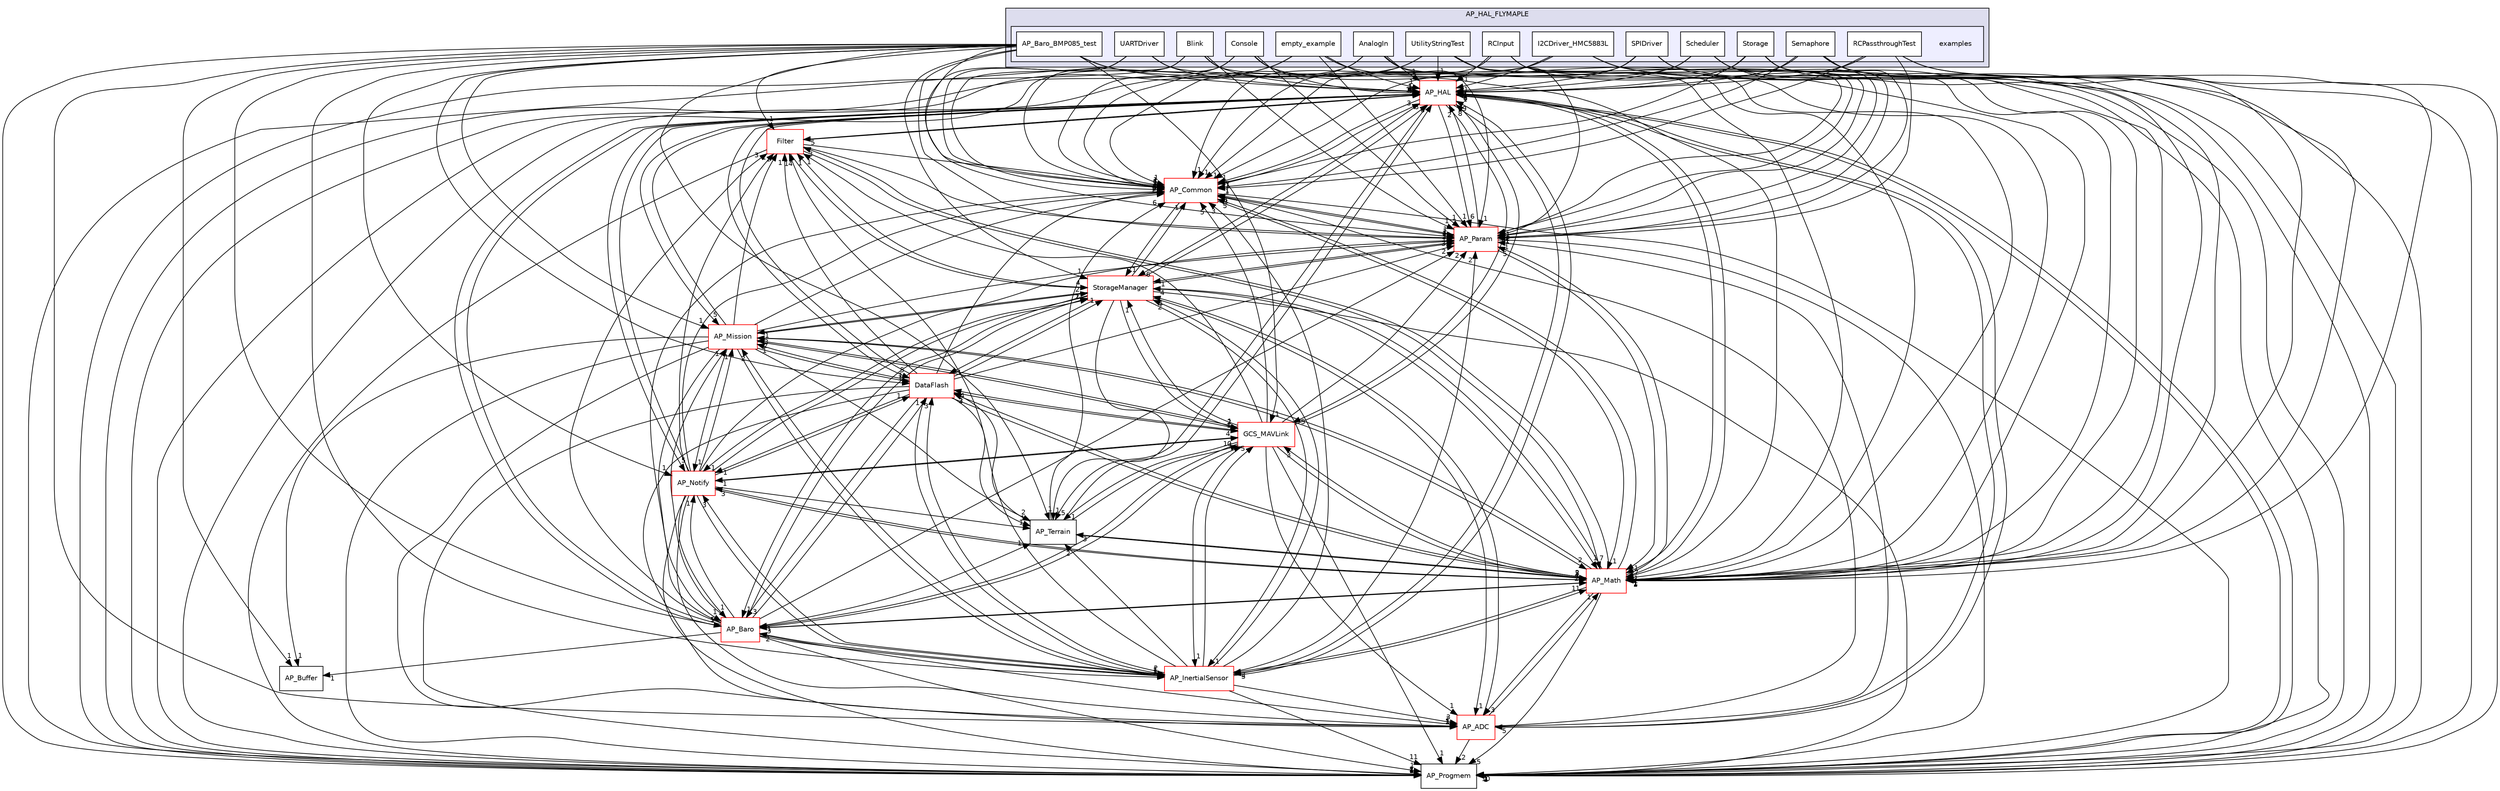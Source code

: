digraph "libraries/AP_HAL_FLYMAPLE/examples" {
  compound=true
  node [ fontsize="10", fontname="Helvetica"];
  edge [ labelfontsize="10", labelfontname="Helvetica"];
  subgraph clusterdir_27aac1b292e2310d4a0e80f286dc9b56 {
    graph [ bgcolor="#ddddee", pencolor="black", label="AP_HAL_FLYMAPLE" fontname="Helvetica", fontsize="10", URL="dir_27aac1b292e2310d4a0e80f286dc9b56.html"]
  subgraph clusterdir_ed18f976cdba62e746de2cba1db3dcdb {
    graph [ bgcolor="#eeeeff", pencolor="black", label="" URL="dir_ed18f976cdba62e746de2cba1db3dcdb.html"];
    dir_ed18f976cdba62e746de2cba1db3dcdb [shape=plaintext label="examples"];
    dir_94212ca9f44b5ce065cd1c1413e1a442 [shape=box label="AnalogIn" color="black" fillcolor="white" style="filled" URL="dir_94212ca9f44b5ce065cd1c1413e1a442.html"];
    dir_03b0309e7c627ea22fa1131702c9cb81 [shape=box label="AP_Baro_BMP085_test" color="black" fillcolor="white" style="filled" URL="dir_03b0309e7c627ea22fa1131702c9cb81.html"];
    dir_1c68620c5082d1acf0d91aa1b590aa98 [shape=box label="Blink" color="black" fillcolor="white" style="filled" URL="dir_1c68620c5082d1acf0d91aa1b590aa98.html"];
    dir_e666265c1d565e24ff939d4e6cbce16f [shape=box label="Console" color="black" fillcolor="white" style="filled" URL="dir_e666265c1d565e24ff939d4e6cbce16f.html"];
    dir_abb561dfb106153c045790fe74bfc5fa [shape=box label="empty_example" color="black" fillcolor="white" style="filled" URL="dir_abb561dfb106153c045790fe74bfc5fa.html"];
    dir_21e5e4f60c32fc9d6b6fefa25c89d307 [shape=box label="I2CDriver_HMC5883L" color="black" fillcolor="white" style="filled" URL="dir_21e5e4f60c32fc9d6b6fefa25c89d307.html"];
    dir_950fc0c07aef2fb87ba546377efe68bc [shape=box label="RCInput" color="black" fillcolor="white" style="filled" URL="dir_950fc0c07aef2fb87ba546377efe68bc.html"];
    dir_e5df0596d78b369d30545d745a87bd59 [shape=box label="RCPassthroughTest" color="black" fillcolor="white" style="filled" URL="dir_e5df0596d78b369d30545d745a87bd59.html"];
    dir_95632a049bad5a19673857c628422611 [shape=box label="Scheduler" color="black" fillcolor="white" style="filled" URL="dir_95632a049bad5a19673857c628422611.html"];
    dir_1b3b689f2d2bda92db9328d1ea372bb3 [shape=box label="Semaphore" color="black" fillcolor="white" style="filled" URL="dir_1b3b689f2d2bda92db9328d1ea372bb3.html"];
    dir_be9c994d8df927d5a9fd4d30a8ed01d2 [shape=box label="SPIDriver" color="black" fillcolor="white" style="filled" URL="dir_be9c994d8df927d5a9fd4d30a8ed01d2.html"];
    dir_7cdb5ffd8b50977ef954c3153c1c1a1d [shape=box label="Storage" color="black" fillcolor="white" style="filled" URL="dir_7cdb5ffd8b50977ef954c3153c1c1a1d.html"];
    dir_e9b54a923b3628dbd3625419a8946562 [shape=box label="UARTDriver" color="black" fillcolor="white" style="filled" URL="dir_e9b54a923b3628dbd3625419a8946562.html"];
    dir_df503e9e5407565bf24b206570e8bcc9 [shape=box label="UtilityStringTest" color="black" fillcolor="white" style="filled" URL="dir_df503e9e5407565bf24b206570e8bcc9.html"];
  }
  }
  dir_a7fc19be35497a7ff9f517e98edaea32 [shape=box label="Filter" fillcolor="white" style="filled" color="red" URL="dir_a7fc19be35497a7ff9f517e98edaea32.html"];
  dir_be870cb78c6e1bc08f9e4388e1828b4d [shape=box label="GCS_MAVLink" fillcolor="white" style="filled" color="red" URL="dir_be870cb78c6e1bc08f9e4388e1828b4d.html"];
  dir_e79ddc13cd2b4faf04987f849586d280 [shape=box label="AP_Notify" fillcolor="white" style="filled" color="red" URL="dir_e79ddc13cd2b4faf04987f849586d280.html"];
  dir_1cbc10423b2512b31103883361e0123b [shape=box label="AP_HAL" fillcolor="white" style="filled" color="red" URL="dir_1cbc10423b2512b31103883361e0123b.html"];
  dir_200d929b8d5577e7f19dc05ce443c612 [shape=box label="AP_Param" fillcolor="white" style="filled" color="red" URL="dir_200d929b8d5577e7f19dc05ce443c612.html"];
  dir_f8d151dc119ef4d37afa003c944b490a [shape=box label="AP_InertialSensor" fillcolor="white" style="filled" color="red" URL="dir_f8d151dc119ef4d37afa003c944b490a.html"];
  dir_881c5116171f3dbd959b4d99310ce5b6 [shape=box label="AP_Buffer" URL="dir_881c5116171f3dbd959b4d99310ce5b6.html"];
  dir_943e52f8581fabc839a1d5cc5644b223 [shape=box label="StorageManager" fillcolor="white" style="filled" color="red" URL="dir_943e52f8581fabc839a1d5cc5644b223.html"];
  dir_996e8670f125f81a54035ee10c7e09eb [shape=box label="AP_ADC" fillcolor="white" style="filled" color="red" URL="dir_996e8670f125f81a54035ee10c7e09eb.html"];
  dir_93fb9127672489656ce87df72f6e986d [shape=box label="AP_Math" fillcolor="white" style="filled" color="red" URL="dir_93fb9127672489656ce87df72f6e986d.html"];
  dir_7db4a971a8c593e04169c3b474b45b25 [shape=box label="AP_Baro" fillcolor="white" style="filled" color="red" URL="dir_7db4a971a8c593e04169c3b474b45b25.html"];
  dir_f928a1ceb1b35bc625539098c2ce4b5a [shape=box label="AP_Terrain" URL="dir_f928a1ceb1b35bc625539098c2ce4b5a.html"];
  dir_76c3a7c075633ea7df6dd8cefcefbb8f [shape=box label="AP_Progmem" URL="dir_76c3a7c075633ea7df6dd8cefcefbb8f.html"];
  dir_df3f4256615fd4197927a84a019a8bd8 [shape=box label="AP_Common" fillcolor="white" style="filled" color="red" URL="dir_df3f4256615fd4197927a84a019a8bd8.html"];
  dir_8d948ab9565677f64d3685937d41488b [shape=box label="DataFlash" fillcolor="white" style="filled" color="red" URL="dir_8d948ab9565677f64d3685937d41488b.html"];
  dir_ba666ef17abd61415700e81def64829e [shape=box label="AP_Mission" fillcolor="white" style="filled" color="red" URL="dir_ba666ef17abd61415700e81def64829e.html"];
  dir_e666265c1d565e24ff939d4e6cbce16f->dir_1cbc10423b2512b31103883361e0123b [headlabel="1", labeldistance=1.5 headhref="dir_000069_000044.html"];
  dir_e666265c1d565e24ff939d4e6cbce16f->dir_200d929b8d5577e7f19dc05ce443c612 [headlabel="1", labeldistance=1.5 headhref="dir_000069_000144.html"];
  dir_e666265c1d565e24ff939d4e6cbce16f->dir_93fb9127672489656ce87df72f6e986d [headlabel="1", labeldistance=1.5 headhref="dir_000069_000111.html"];
  dir_e666265c1d565e24ff939d4e6cbce16f->dir_76c3a7c075633ea7df6dd8cefcefbb8f [headlabel="1", labeldistance=1.5 headhref="dir_000069_000148.html"];
  dir_e666265c1d565e24ff939d4e6cbce16f->dir_df3f4256615fd4197927a84a019a8bd8 [headlabel="1", labeldistance=1.5 headhref="dir_000069_000028.html"];
  dir_03b0309e7c627ea22fa1131702c9cb81->dir_a7fc19be35497a7ff9f517e98edaea32 [headlabel="1", labeldistance=1.5 headhref="dir_000095_000171.html"];
  dir_03b0309e7c627ea22fa1131702c9cb81->dir_be870cb78c6e1bc08f9e4388e1828b4d [headlabel="1", labeldistance=1.5 headhref="dir_000095_000177.html"];
  dir_03b0309e7c627ea22fa1131702c9cb81->dir_e79ddc13cd2b4faf04987f849586d280 [headlabel="1", labeldistance=1.5 headhref="dir_000095_000134.html"];
  dir_03b0309e7c627ea22fa1131702c9cb81->dir_1cbc10423b2512b31103883361e0123b [headlabel="1", labeldistance=1.5 headhref="dir_000095_000044.html"];
  dir_03b0309e7c627ea22fa1131702c9cb81->dir_200d929b8d5577e7f19dc05ce443c612 [headlabel="1", labeldistance=1.5 headhref="dir_000095_000144.html"];
  dir_03b0309e7c627ea22fa1131702c9cb81->dir_f8d151dc119ef4d37afa003c944b490a [headlabel="1", labeldistance=1.5 headhref="dir_000095_000103.html"];
  dir_03b0309e7c627ea22fa1131702c9cb81->dir_881c5116171f3dbd959b4d99310ce5b6 [headlabel="1", labeldistance=1.5 headhref="dir_000095_000026.html"];
  dir_03b0309e7c627ea22fa1131702c9cb81->dir_943e52f8581fabc839a1d5cc5644b223 [headlabel="1", labeldistance=1.5 headhref="dir_000095_000195.html"];
  dir_03b0309e7c627ea22fa1131702c9cb81->dir_996e8670f125f81a54035ee10c7e09eb [headlabel="1", labeldistance=1.5 headhref="dir_000095_000008.html"];
  dir_03b0309e7c627ea22fa1131702c9cb81->dir_93fb9127672489656ce87df72f6e986d [headlabel="1", labeldistance=1.5 headhref="dir_000095_000111.html"];
  dir_03b0309e7c627ea22fa1131702c9cb81->dir_7db4a971a8c593e04169c3b474b45b25 [headlabel="1", labeldistance=1.5 headhref="dir_000095_000019.html"];
  dir_03b0309e7c627ea22fa1131702c9cb81->dir_f928a1ceb1b35bc625539098c2ce4b5a [headlabel="1", labeldistance=1.5 headhref="dir_000095_000162.html"];
  dir_03b0309e7c627ea22fa1131702c9cb81->dir_76c3a7c075633ea7df6dd8cefcefbb8f [headlabel="1", labeldistance=1.5 headhref="dir_000095_000148.html"];
  dir_03b0309e7c627ea22fa1131702c9cb81->dir_df3f4256615fd4197927a84a019a8bd8 [headlabel="1", labeldistance=1.5 headhref="dir_000095_000028.html"];
  dir_03b0309e7c627ea22fa1131702c9cb81->dir_8d948ab9565677f64d3685937d41488b [headlabel="1", labeldistance=1.5 headhref="dir_000095_000168.html"];
  dir_03b0309e7c627ea22fa1131702c9cb81->dir_ba666ef17abd61415700e81def64829e [headlabel="1", labeldistance=1.5 headhref="dir_000095_000120.html"];
  dir_abb561dfb106153c045790fe74bfc5fa->dir_1cbc10423b2512b31103883361e0123b [headlabel="1", labeldistance=1.5 headhref="dir_000094_000044.html"];
  dir_abb561dfb106153c045790fe74bfc5fa->dir_200d929b8d5577e7f19dc05ce443c612 [headlabel="1", labeldistance=1.5 headhref="dir_000094_000144.html"];
  dir_abb561dfb106153c045790fe74bfc5fa->dir_93fb9127672489656ce87df72f6e986d [headlabel="1", labeldistance=1.5 headhref="dir_000094_000111.html"];
  dir_abb561dfb106153c045790fe74bfc5fa->dir_76c3a7c075633ea7df6dd8cefcefbb8f [headlabel="1", labeldistance=1.5 headhref="dir_000094_000148.html"];
  dir_abb561dfb106153c045790fe74bfc5fa->dir_df3f4256615fd4197927a84a019a8bd8 [headlabel="1", labeldistance=1.5 headhref="dir_000094_000028.html"];
  dir_e5df0596d78b369d30545d745a87bd59->dir_1cbc10423b2512b31103883361e0123b [headlabel="1", labeldistance=1.5 headhref="dir_000079_000044.html"];
  dir_e5df0596d78b369d30545d745a87bd59->dir_200d929b8d5577e7f19dc05ce443c612 [headlabel="1", labeldistance=1.5 headhref="dir_000079_000144.html"];
  dir_e5df0596d78b369d30545d745a87bd59->dir_93fb9127672489656ce87df72f6e986d [headlabel="1", labeldistance=1.5 headhref="dir_000079_000111.html"];
  dir_e5df0596d78b369d30545d745a87bd59->dir_76c3a7c075633ea7df6dd8cefcefbb8f [headlabel="1", labeldistance=1.5 headhref="dir_000079_000148.html"];
  dir_e5df0596d78b369d30545d745a87bd59->dir_df3f4256615fd4197927a84a019a8bd8 [headlabel="1", labeldistance=1.5 headhref="dir_000079_000028.html"];
  dir_a7fc19be35497a7ff9f517e98edaea32->dir_1cbc10423b2512b31103883361e0123b [headlabel="5", labeldistance=1.5 headhref="dir_000171_000044.html"];
  dir_a7fc19be35497a7ff9f517e98edaea32->dir_200d929b8d5577e7f19dc05ce443c612 [headlabel="4", labeldistance=1.5 headhref="dir_000171_000144.html"];
  dir_a7fc19be35497a7ff9f517e98edaea32->dir_943e52f8581fabc839a1d5cc5644b223 [headlabel="4", labeldistance=1.5 headhref="dir_000171_000195.html"];
  dir_a7fc19be35497a7ff9f517e98edaea32->dir_93fb9127672489656ce87df72f6e986d [headlabel="7", labeldistance=1.5 headhref="dir_000171_000111.html"];
  dir_a7fc19be35497a7ff9f517e98edaea32->dir_76c3a7c075633ea7df6dd8cefcefbb8f [headlabel="4", labeldistance=1.5 headhref="dir_000171_000148.html"];
  dir_a7fc19be35497a7ff9f517e98edaea32->dir_df3f4256615fd4197927a84a019a8bd8 [headlabel="4", labeldistance=1.5 headhref="dir_000171_000028.html"];
  dir_be870cb78c6e1bc08f9e4388e1828b4d->dir_a7fc19be35497a7ff9f517e98edaea32 [headlabel="1", labeldistance=1.5 headhref="dir_000177_000171.html"];
  dir_be870cb78c6e1bc08f9e4388e1828b4d->dir_e79ddc13cd2b4faf04987f849586d280 [headlabel="1", labeldistance=1.5 headhref="dir_000177_000134.html"];
  dir_be870cb78c6e1bc08f9e4388e1828b4d->dir_1cbc10423b2512b31103883361e0123b [headlabel="8", labeldistance=1.5 headhref="dir_000177_000044.html"];
  dir_be870cb78c6e1bc08f9e4388e1828b4d->dir_200d929b8d5577e7f19dc05ce443c612 [headlabel="2", labeldistance=1.5 headhref="dir_000177_000144.html"];
  dir_be870cb78c6e1bc08f9e4388e1828b4d->dir_f8d151dc119ef4d37afa003c944b490a [headlabel="1", labeldistance=1.5 headhref="dir_000177_000103.html"];
  dir_be870cb78c6e1bc08f9e4388e1828b4d->dir_943e52f8581fabc839a1d5cc5644b223 [headlabel="1", labeldistance=1.5 headhref="dir_000177_000195.html"];
  dir_be870cb78c6e1bc08f9e4388e1828b4d->dir_996e8670f125f81a54035ee10c7e09eb [headlabel="1", labeldistance=1.5 headhref="dir_000177_000008.html"];
  dir_be870cb78c6e1bc08f9e4388e1828b4d->dir_93fb9127672489656ce87df72f6e986d [headlabel="2", labeldistance=1.5 headhref="dir_000177_000111.html"];
  dir_be870cb78c6e1bc08f9e4388e1828b4d->dir_7db4a971a8c593e04169c3b474b45b25 [headlabel="1", labeldistance=1.5 headhref="dir_000177_000019.html"];
  dir_be870cb78c6e1bc08f9e4388e1828b4d->dir_f928a1ceb1b35bc625539098c2ce4b5a [headlabel="1", labeldistance=1.5 headhref="dir_000177_000162.html"];
  dir_be870cb78c6e1bc08f9e4388e1828b4d->dir_76c3a7c075633ea7df6dd8cefcefbb8f [headlabel="1", labeldistance=1.5 headhref="dir_000177_000148.html"];
  dir_be870cb78c6e1bc08f9e4388e1828b4d->dir_df3f4256615fd4197927a84a019a8bd8 [headlabel="5", labeldistance=1.5 headhref="dir_000177_000028.html"];
  dir_be870cb78c6e1bc08f9e4388e1828b4d->dir_8d948ab9565677f64d3685937d41488b [headlabel="4", labeldistance=1.5 headhref="dir_000177_000168.html"];
  dir_be870cb78c6e1bc08f9e4388e1828b4d->dir_ba666ef17abd61415700e81def64829e [headlabel="2", labeldistance=1.5 headhref="dir_000177_000120.html"];
  dir_e79ddc13cd2b4faf04987f849586d280->dir_a7fc19be35497a7ff9f517e98edaea32 [headlabel="1", labeldistance=1.5 headhref="dir_000134_000171.html"];
  dir_e79ddc13cd2b4faf04987f849586d280->dir_be870cb78c6e1bc08f9e4388e1828b4d [headlabel="4", labeldistance=1.5 headhref="dir_000134_000177.html"];
  dir_e79ddc13cd2b4faf04987f849586d280->dir_1cbc10423b2512b31103883361e0123b [headlabel="16", labeldistance=1.5 headhref="dir_000134_000044.html"];
  dir_e79ddc13cd2b4faf04987f849586d280->dir_200d929b8d5577e7f19dc05ce443c612 [headlabel="3", labeldistance=1.5 headhref="dir_000134_000144.html"];
  dir_e79ddc13cd2b4faf04987f849586d280->dir_f8d151dc119ef4d37afa003c944b490a [headlabel="1", labeldistance=1.5 headhref="dir_000134_000103.html"];
  dir_e79ddc13cd2b4faf04987f849586d280->dir_943e52f8581fabc839a1d5cc5644b223 [headlabel="2", labeldistance=1.5 headhref="dir_000134_000195.html"];
  dir_e79ddc13cd2b4faf04987f849586d280->dir_996e8670f125f81a54035ee10c7e09eb [headlabel="1", labeldistance=1.5 headhref="dir_000134_000008.html"];
  dir_e79ddc13cd2b4faf04987f849586d280->dir_93fb9127672489656ce87df72f6e986d [headlabel="4", labeldistance=1.5 headhref="dir_000134_000111.html"];
  dir_e79ddc13cd2b4faf04987f849586d280->dir_7db4a971a8c593e04169c3b474b45b25 [headlabel="1", labeldistance=1.5 headhref="dir_000134_000019.html"];
  dir_e79ddc13cd2b4faf04987f849586d280->dir_f928a1ceb1b35bc625539098c2ce4b5a [headlabel="1", labeldistance=1.5 headhref="dir_000134_000162.html"];
  dir_e79ddc13cd2b4faf04987f849586d280->dir_76c3a7c075633ea7df6dd8cefcefbb8f [headlabel="2", labeldistance=1.5 headhref="dir_000134_000148.html"];
  dir_e79ddc13cd2b4faf04987f849586d280->dir_df3f4256615fd4197927a84a019a8bd8 [headlabel="6", labeldistance=1.5 headhref="dir_000134_000028.html"];
  dir_e79ddc13cd2b4faf04987f849586d280->dir_8d948ab9565677f64d3685937d41488b [headlabel="1", labeldistance=1.5 headhref="dir_000134_000168.html"];
  dir_e79ddc13cd2b4faf04987f849586d280->dir_ba666ef17abd61415700e81def64829e [headlabel="1", labeldistance=1.5 headhref="dir_000134_000120.html"];
  dir_1cbc10423b2512b31103883361e0123b->dir_a7fc19be35497a7ff9f517e98edaea32 [headlabel="5", labeldistance=1.5 headhref="dir_000044_000171.html"];
  dir_1cbc10423b2512b31103883361e0123b->dir_be870cb78c6e1bc08f9e4388e1828b4d [headlabel="5", labeldistance=1.5 headhref="dir_000044_000177.html"];
  dir_1cbc10423b2512b31103883361e0123b->dir_e79ddc13cd2b4faf04987f849586d280 [headlabel="5", labeldistance=1.5 headhref="dir_000044_000134.html"];
  dir_1cbc10423b2512b31103883361e0123b->dir_200d929b8d5577e7f19dc05ce443c612 [headlabel="6", labeldistance=1.5 headhref="dir_000044_000144.html"];
  dir_1cbc10423b2512b31103883361e0123b->dir_f8d151dc119ef4d37afa003c944b490a [headlabel="5", labeldistance=1.5 headhref="dir_000044_000103.html"];
  dir_1cbc10423b2512b31103883361e0123b->dir_943e52f8581fabc839a1d5cc5644b223 [headlabel="6", labeldistance=1.5 headhref="dir_000044_000195.html"];
  dir_1cbc10423b2512b31103883361e0123b->dir_996e8670f125f81a54035ee10c7e09eb [headlabel="5", labeldistance=1.5 headhref="dir_000044_000008.html"];
  dir_1cbc10423b2512b31103883361e0123b->dir_93fb9127672489656ce87df72f6e986d [headlabel="7", labeldistance=1.5 headhref="dir_000044_000111.html"];
  dir_1cbc10423b2512b31103883361e0123b->dir_7db4a971a8c593e04169c3b474b45b25 [headlabel="5", labeldistance=1.5 headhref="dir_000044_000019.html"];
  dir_1cbc10423b2512b31103883361e0123b->dir_f928a1ceb1b35bc625539098c2ce4b5a [headlabel="5", labeldistance=1.5 headhref="dir_000044_000162.html"];
  dir_1cbc10423b2512b31103883361e0123b->dir_76c3a7c075633ea7df6dd8cefcefbb8f [headlabel="10", labeldistance=1.5 headhref="dir_000044_000148.html"];
  dir_1cbc10423b2512b31103883361e0123b->dir_df3f4256615fd4197927a84a019a8bd8 [headlabel="7", labeldistance=1.5 headhref="dir_000044_000028.html"];
  dir_1cbc10423b2512b31103883361e0123b->dir_8d948ab9565677f64d3685937d41488b [headlabel="5", labeldistance=1.5 headhref="dir_000044_000168.html"];
  dir_1cbc10423b2512b31103883361e0123b->dir_ba666ef17abd61415700e81def64829e [headlabel="5", labeldistance=1.5 headhref="dir_000044_000120.html"];
  dir_200d929b8d5577e7f19dc05ce443c612->dir_1cbc10423b2512b31103883361e0123b [headlabel="2", labeldistance=1.5 headhref="dir_000144_000044.html"];
  dir_200d929b8d5577e7f19dc05ce443c612->dir_943e52f8581fabc839a1d5cc5644b223 [headlabel="1", labeldistance=1.5 headhref="dir_000144_000195.html"];
  dir_200d929b8d5577e7f19dc05ce443c612->dir_93fb9127672489656ce87df72f6e986d [headlabel="1", labeldistance=1.5 headhref="dir_000144_000111.html"];
  dir_200d929b8d5577e7f19dc05ce443c612->dir_76c3a7c075633ea7df6dd8cefcefbb8f [headlabel="1", labeldistance=1.5 headhref="dir_000144_000148.html"];
  dir_200d929b8d5577e7f19dc05ce443c612->dir_df3f4256615fd4197927a84a019a8bd8 [headlabel="1", labeldistance=1.5 headhref="dir_000144_000028.html"];
  dir_94212ca9f44b5ce065cd1c1413e1a442->dir_1cbc10423b2512b31103883361e0123b [headlabel="1", labeldistance=1.5 headhref="dir_000055_000044.html"];
  dir_94212ca9f44b5ce065cd1c1413e1a442->dir_200d929b8d5577e7f19dc05ce443c612 [headlabel="1", labeldistance=1.5 headhref="dir_000055_000144.html"];
  dir_94212ca9f44b5ce065cd1c1413e1a442->dir_93fb9127672489656ce87df72f6e986d [headlabel="1", labeldistance=1.5 headhref="dir_000055_000111.html"];
  dir_94212ca9f44b5ce065cd1c1413e1a442->dir_76c3a7c075633ea7df6dd8cefcefbb8f [headlabel="1", labeldistance=1.5 headhref="dir_000055_000148.html"];
  dir_94212ca9f44b5ce065cd1c1413e1a442->dir_df3f4256615fd4197927a84a019a8bd8 [headlabel="1", labeldistance=1.5 headhref="dir_000055_000028.html"];
  dir_f8d151dc119ef4d37afa003c944b490a->dir_a7fc19be35497a7ff9f517e98edaea32 [headlabel="14", labeldistance=1.5 headhref="dir_000103_000171.html"];
  dir_f8d151dc119ef4d37afa003c944b490a->dir_be870cb78c6e1bc08f9e4388e1828b4d [headlabel="5", labeldistance=1.5 headhref="dir_000103_000177.html"];
  dir_f8d151dc119ef4d37afa003c944b490a->dir_e79ddc13cd2b4faf04987f849586d280 [headlabel="3", labeldistance=1.5 headhref="dir_000103_000134.html"];
  dir_f8d151dc119ef4d37afa003c944b490a->dir_1cbc10423b2512b31103883361e0123b [headlabel="29", labeldistance=1.5 headhref="dir_000103_000044.html"];
  dir_f8d151dc119ef4d37afa003c944b490a->dir_200d929b8d5577e7f19dc05ce443c612 [headlabel="2", labeldistance=1.5 headhref="dir_000103_000144.html"];
  dir_f8d151dc119ef4d37afa003c944b490a->dir_943e52f8581fabc839a1d5cc5644b223 [headlabel="2", labeldistance=1.5 headhref="dir_000103_000195.html"];
  dir_f8d151dc119ef4d37afa003c944b490a->dir_996e8670f125f81a54035ee10c7e09eb [headlabel="3", labeldistance=1.5 headhref="dir_000103_000008.html"];
  dir_f8d151dc119ef4d37afa003c944b490a->dir_93fb9127672489656ce87df72f6e986d [headlabel="11", labeldistance=1.5 headhref="dir_000103_000111.html"];
  dir_f8d151dc119ef4d37afa003c944b490a->dir_7db4a971a8c593e04169c3b474b45b25 [headlabel="2", labeldistance=1.5 headhref="dir_000103_000019.html"];
  dir_f8d151dc119ef4d37afa003c944b490a->dir_f928a1ceb1b35bc625539098c2ce4b5a [headlabel="2", labeldistance=1.5 headhref="dir_000103_000162.html"];
  dir_f8d151dc119ef4d37afa003c944b490a->dir_76c3a7c075633ea7df6dd8cefcefbb8f [headlabel="11", labeldistance=1.5 headhref="dir_000103_000148.html"];
  dir_f8d151dc119ef4d37afa003c944b490a->dir_df3f4256615fd4197927a84a019a8bd8 [headlabel="3", labeldistance=1.5 headhref="dir_000103_000028.html"];
  dir_f8d151dc119ef4d37afa003c944b490a->dir_8d948ab9565677f64d3685937d41488b [headlabel="3", labeldistance=1.5 headhref="dir_000103_000168.html"];
  dir_f8d151dc119ef4d37afa003c944b490a->dir_ba666ef17abd61415700e81def64829e [headlabel="2", labeldistance=1.5 headhref="dir_000103_000120.html"];
  dir_21e5e4f60c32fc9d6b6fefa25c89d307->dir_1cbc10423b2512b31103883361e0123b [headlabel="1", labeldistance=1.5 headhref="dir_000074_000044.html"];
  dir_21e5e4f60c32fc9d6b6fefa25c89d307->dir_200d929b8d5577e7f19dc05ce443c612 [headlabel="1", labeldistance=1.5 headhref="dir_000074_000144.html"];
  dir_21e5e4f60c32fc9d6b6fefa25c89d307->dir_93fb9127672489656ce87df72f6e986d [headlabel="1", labeldistance=1.5 headhref="dir_000074_000111.html"];
  dir_21e5e4f60c32fc9d6b6fefa25c89d307->dir_76c3a7c075633ea7df6dd8cefcefbb8f [headlabel="1", labeldistance=1.5 headhref="dir_000074_000148.html"];
  dir_21e5e4f60c32fc9d6b6fefa25c89d307->dir_df3f4256615fd4197927a84a019a8bd8 [headlabel="1", labeldistance=1.5 headhref="dir_000074_000028.html"];
  dir_be9c994d8df927d5a9fd4d30a8ed01d2->dir_1cbc10423b2512b31103883361e0123b [headlabel="1", labeldistance=1.5 headhref="dir_000096_000044.html"];
  dir_be9c994d8df927d5a9fd4d30a8ed01d2->dir_200d929b8d5577e7f19dc05ce443c612 [headlabel="1", labeldistance=1.5 headhref="dir_000096_000144.html"];
  dir_be9c994d8df927d5a9fd4d30a8ed01d2->dir_93fb9127672489656ce87df72f6e986d [headlabel="1", labeldistance=1.5 headhref="dir_000096_000111.html"];
  dir_be9c994d8df927d5a9fd4d30a8ed01d2->dir_76c3a7c075633ea7df6dd8cefcefbb8f [headlabel="1", labeldistance=1.5 headhref="dir_000096_000148.html"];
  dir_be9c994d8df927d5a9fd4d30a8ed01d2->dir_df3f4256615fd4197927a84a019a8bd8 [headlabel="1", labeldistance=1.5 headhref="dir_000096_000028.html"];
  dir_1b3b689f2d2bda92db9328d1ea372bb3->dir_1cbc10423b2512b31103883361e0123b [headlabel="1", labeldistance=1.5 headhref="dir_000083_000044.html"];
  dir_1b3b689f2d2bda92db9328d1ea372bb3->dir_200d929b8d5577e7f19dc05ce443c612 [headlabel="1", labeldistance=1.5 headhref="dir_000083_000144.html"];
  dir_1b3b689f2d2bda92db9328d1ea372bb3->dir_93fb9127672489656ce87df72f6e986d [headlabel="1", labeldistance=1.5 headhref="dir_000083_000111.html"];
  dir_1b3b689f2d2bda92db9328d1ea372bb3->dir_76c3a7c075633ea7df6dd8cefcefbb8f [headlabel="1", labeldistance=1.5 headhref="dir_000083_000148.html"];
  dir_1b3b689f2d2bda92db9328d1ea372bb3->dir_df3f4256615fd4197927a84a019a8bd8 [headlabel="1", labeldistance=1.5 headhref="dir_000083_000028.html"];
  dir_943e52f8581fabc839a1d5cc5644b223->dir_a7fc19be35497a7ff9f517e98edaea32 [headlabel="1", labeldistance=1.5 headhref="dir_000195_000171.html"];
  dir_943e52f8581fabc839a1d5cc5644b223->dir_be870cb78c6e1bc08f9e4388e1828b4d [headlabel="1", labeldistance=1.5 headhref="dir_000195_000177.html"];
  dir_943e52f8581fabc839a1d5cc5644b223->dir_e79ddc13cd2b4faf04987f849586d280 [headlabel="1", labeldistance=1.5 headhref="dir_000195_000134.html"];
  dir_943e52f8581fabc839a1d5cc5644b223->dir_1cbc10423b2512b31103883361e0123b [headlabel="3", labeldistance=1.5 headhref="dir_000195_000044.html"];
  dir_943e52f8581fabc839a1d5cc5644b223->dir_200d929b8d5577e7f19dc05ce443c612 [headlabel="1", labeldistance=1.5 headhref="dir_000195_000144.html"];
  dir_943e52f8581fabc839a1d5cc5644b223->dir_f8d151dc119ef4d37afa003c944b490a [headlabel="1", labeldistance=1.5 headhref="dir_000195_000103.html"];
  dir_943e52f8581fabc839a1d5cc5644b223->dir_996e8670f125f81a54035ee10c7e09eb [headlabel="1", labeldistance=1.5 headhref="dir_000195_000008.html"];
  dir_943e52f8581fabc839a1d5cc5644b223->dir_93fb9127672489656ce87df72f6e986d [headlabel="1", labeldistance=1.5 headhref="dir_000195_000111.html"];
  dir_943e52f8581fabc839a1d5cc5644b223->dir_7db4a971a8c593e04169c3b474b45b25 [headlabel="1", labeldistance=1.5 headhref="dir_000195_000019.html"];
  dir_943e52f8581fabc839a1d5cc5644b223->dir_f928a1ceb1b35bc625539098c2ce4b5a [headlabel="1", labeldistance=1.5 headhref="dir_000195_000162.html"];
  dir_943e52f8581fabc839a1d5cc5644b223->dir_76c3a7c075633ea7df6dd8cefcefbb8f [headlabel="1", labeldistance=1.5 headhref="dir_000195_000148.html"];
  dir_943e52f8581fabc839a1d5cc5644b223->dir_df3f4256615fd4197927a84a019a8bd8 [headlabel="1", labeldistance=1.5 headhref="dir_000195_000028.html"];
  dir_943e52f8581fabc839a1d5cc5644b223->dir_8d948ab9565677f64d3685937d41488b [headlabel="1", labeldistance=1.5 headhref="dir_000195_000168.html"];
  dir_943e52f8581fabc839a1d5cc5644b223->dir_ba666ef17abd61415700e81def64829e [headlabel="1", labeldistance=1.5 headhref="dir_000195_000120.html"];
  dir_950fc0c07aef2fb87ba546377efe68bc->dir_1cbc10423b2512b31103883361e0123b [headlabel="1", labeldistance=1.5 headhref="dir_000058_000044.html"];
  dir_950fc0c07aef2fb87ba546377efe68bc->dir_200d929b8d5577e7f19dc05ce443c612 [headlabel="1", labeldistance=1.5 headhref="dir_000058_000144.html"];
  dir_950fc0c07aef2fb87ba546377efe68bc->dir_93fb9127672489656ce87df72f6e986d [headlabel="1", labeldistance=1.5 headhref="dir_000058_000111.html"];
  dir_950fc0c07aef2fb87ba546377efe68bc->dir_76c3a7c075633ea7df6dd8cefcefbb8f [headlabel="1", labeldistance=1.5 headhref="dir_000058_000148.html"];
  dir_950fc0c07aef2fb87ba546377efe68bc->dir_df3f4256615fd4197927a84a019a8bd8 [headlabel="1", labeldistance=1.5 headhref="dir_000058_000028.html"];
  dir_996e8670f125f81a54035ee10c7e09eb->dir_1cbc10423b2512b31103883361e0123b [headlabel="6", labeldistance=1.5 headhref="dir_000008_000044.html"];
  dir_996e8670f125f81a54035ee10c7e09eb->dir_200d929b8d5577e7f19dc05ce443c612 [headlabel="1", labeldistance=1.5 headhref="dir_000008_000144.html"];
  dir_996e8670f125f81a54035ee10c7e09eb->dir_943e52f8581fabc839a1d5cc5644b223 [headlabel="1", labeldistance=1.5 headhref="dir_000008_000195.html"];
  dir_996e8670f125f81a54035ee10c7e09eb->dir_93fb9127672489656ce87df72f6e986d [headlabel="1", labeldistance=1.5 headhref="dir_000008_000111.html"];
  dir_996e8670f125f81a54035ee10c7e09eb->dir_76c3a7c075633ea7df6dd8cefcefbb8f [headlabel="2", labeldistance=1.5 headhref="dir_000008_000148.html"];
  dir_996e8670f125f81a54035ee10c7e09eb->dir_df3f4256615fd4197927a84a019a8bd8 [headlabel="3", labeldistance=1.5 headhref="dir_000008_000028.html"];
  dir_95632a049bad5a19673857c628422611->dir_1cbc10423b2512b31103883361e0123b [headlabel="1", labeldistance=1.5 headhref="dir_000081_000044.html"];
  dir_95632a049bad5a19673857c628422611->dir_200d929b8d5577e7f19dc05ce443c612 [headlabel="1", labeldistance=1.5 headhref="dir_000081_000144.html"];
  dir_95632a049bad5a19673857c628422611->dir_93fb9127672489656ce87df72f6e986d [headlabel="1", labeldistance=1.5 headhref="dir_000081_000111.html"];
  dir_95632a049bad5a19673857c628422611->dir_76c3a7c075633ea7df6dd8cefcefbb8f [headlabel="1", labeldistance=1.5 headhref="dir_000081_000148.html"];
  dir_95632a049bad5a19673857c628422611->dir_df3f4256615fd4197927a84a019a8bd8 [headlabel="1", labeldistance=1.5 headhref="dir_000081_000028.html"];
  dir_93fb9127672489656ce87df72f6e986d->dir_a7fc19be35497a7ff9f517e98edaea32 [headlabel="3", labeldistance=1.5 headhref="dir_000111_000171.html"];
  dir_93fb9127672489656ce87df72f6e986d->dir_be870cb78c6e1bc08f9e4388e1828b4d [headlabel="3", labeldistance=1.5 headhref="dir_000111_000177.html"];
  dir_93fb9127672489656ce87df72f6e986d->dir_e79ddc13cd2b4faf04987f849586d280 [headlabel="3", labeldistance=1.5 headhref="dir_000111_000134.html"];
  dir_93fb9127672489656ce87df72f6e986d->dir_1cbc10423b2512b31103883361e0123b [headlabel="5", labeldistance=1.5 headhref="dir_000111_000044.html"];
  dir_93fb9127672489656ce87df72f6e986d->dir_200d929b8d5577e7f19dc05ce443c612 [headlabel="5", labeldistance=1.5 headhref="dir_000111_000144.html"];
  dir_93fb9127672489656ce87df72f6e986d->dir_f8d151dc119ef4d37afa003c944b490a [headlabel="3", labeldistance=1.5 headhref="dir_000111_000103.html"];
  dir_93fb9127672489656ce87df72f6e986d->dir_943e52f8581fabc839a1d5cc5644b223 [headlabel="4", labeldistance=1.5 headhref="dir_000111_000195.html"];
  dir_93fb9127672489656ce87df72f6e986d->dir_996e8670f125f81a54035ee10c7e09eb [headlabel="3", labeldistance=1.5 headhref="dir_000111_000008.html"];
  dir_93fb9127672489656ce87df72f6e986d->dir_7db4a971a8c593e04169c3b474b45b25 [headlabel="3", labeldistance=1.5 headhref="dir_000111_000019.html"];
  dir_93fb9127672489656ce87df72f6e986d->dir_f928a1ceb1b35bc625539098c2ce4b5a [headlabel="3", labeldistance=1.5 headhref="dir_000111_000162.html"];
  dir_93fb9127672489656ce87df72f6e986d->dir_76c3a7c075633ea7df6dd8cefcefbb8f [headlabel="5", labeldistance=1.5 headhref="dir_000111_000148.html"];
  dir_93fb9127672489656ce87df72f6e986d->dir_df3f4256615fd4197927a84a019a8bd8 [headlabel="5", labeldistance=1.5 headhref="dir_000111_000028.html"];
  dir_93fb9127672489656ce87df72f6e986d->dir_8d948ab9565677f64d3685937d41488b [headlabel="3", labeldistance=1.5 headhref="dir_000111_000168.html"];
  dir_93fb9127672489656ce87df72f6e986d->dir_ba666ef17abd61415700e81def64829e [headlabel="3", labeldistance=1.5 headhref="dir_000111_000120.html"];
  dir_7db4a971a8c593e04169c3b474b45b25->dir_a7fc19be35497a7ff9f517e98edaea32 [headlabel="3", labeldistance=1.5 headhref="dir_000019_000171.html"];
  dir_7db4a971a8c593e04169c3b474b45b25->dir_be870cb78c6e1bc08f9e4388e1828b4d [headlabel="1", labeldistance=1.5 headhref="dir_000019_000177.html"];
  dir_7db4a971a8c593e04169c3b474b45b25->dir_e79ddc13cd2b4faf04987f849586d280 [headlabel="1", labeldistance=1.5 headhref="dir_000019_000134.html"];
  dir_7db4a971a8c593e04169c3b474b45b25->dir_1cbc10423b2512b31103883361e0123b [headlabel="8", labeldistance=1.5 headhref="dir_000019_000044.html"];
  dir_7db4a971a8c593e04169c3b474b45b25->dir_200d929b8d5577e7f19dc05ce443c612 [headlabel="2", labeldistance=1.5 headhref="dir_000019_000144.html"];
  dir_7db4a971a8c593e04169c3b474b45b25->dir_f8d151dc119ef4d37afa003c944b490a [headlabel="1", labeldistance=1.5 headhref="dir_000019_000103.html"];
  dir_7db4a971a8c593e04169c3b474b45b25->dir_881c5116171f3dbd959b4d99310ce5b6 [headlabel="1", labeldistance=1.5 headhref="dir_000019_000026.html"];
  dir_7db4a971a8c593e04169c3b474b45b25->dir_943e52f8581fabc839a1d5cc5644b223 [headlabel="1", labeldistance=1.5 headhref="dir_000019_000195.html"];
  dir_7db4a971a8c593e04169c3b474b45b25->dir_996e8670f125f81a54035ee10c7e09eb [headlabel="1", labeldistance=1.5 headhref="dir_000019_000008.html"];
  dir_7db4a971a8c593e04169c3b474b45b25->dir_93fb9127672489656ce87df72f6e986d [headlabel="2", labeldistance=1.5 headhref="dir_000019_000111.html"];
  dir_7db4a971a8c593e04169c3b474b45b25->dir_f928a1ceb1b35bc625539098c2ce4b5a [headlabel="1", labeldistance=1.5 headhref="dir_000019_000162.html"];
  dir_7db4a971a8c593e04169c3b474b45b25->dir_76c3a7c075633ea7df6dd8cefcefbb8f [headlabel="1", labeldistance=1.5 headhref="dir_000019_000148.html"];
  dir_7db4a971a8c593e04169c3b474b45b25->dir_df3f4256615fd4197927a84a019a8bd8 [headlabel="3", labeldistance=1.5 headhref="dir_000019_000028.html"];
  dir_7db4a971a8c593e04169c3b474b45b25->dir_8d948ab9565677f64d3685937d41488b [headlabel="1", labeldistance=1.5 headhref="dir_000019_000168.html"];
  dir_7db4a971a8c593e04169c3b474b45b25->dir_ba666ef17abd61415700e81def64829e [headlabel="1", labeldistance=1.5 headhref="dir_000019_000120.html"];
  dir_f928a1ceb1b35bc625539098c2ce4b5a->dir_be870cb78c6e1bc08f9e4388e1828b4d [headlabel="10", labeldistance=1.5 headhref="dir_000162_000177.html"];
  dir_f928a1ceb1b35bc625539098c2ce4b5a->dir_1cbc10423b2512b31103883361e0123b [headlabel="6", labeldistance=1.5 headhref="dir_000162_000044.html"];
  dir_f928a1ceb1b35bc625539098c2ce4b5a->dir_93fb9127672489656ce87df72f6e986d [headlabel="5", labeldistance=1.5 headhref="dir_000162_000111.html"];
  dir_f928a1ceb1b35bc625539098c2ce4b5a->dir_df3f4256615fd4197927a84a019a8bd8 [headlabel="6", labeldistance=1.5 headhref="dir_000162_000028.html"];
  dir_f928a1ceb1b35bc625539098c2ce4b5a->dir_8d948ab9565677f64d3685937d41488b [headlabel="2", labeldistance=1.5 headhref="dir_000162_000168.html"];
  dir_7cdb5ffd8b50977ef954c3153c1c1a1d->dir_1cbc10423b2512b31103883361e0123b [headlabel="1", labeldistance=1.5 headhref="dir_000086_000044.html"];
  dir_7cdb5ffd8b50977ef954c3153c1c1a1d->dir_200d929b8d5577e7f19dc05ce443c612 [headlabel="1", labeldistance=1.5 headhref="dir_000086_000144.html"];
  dir_7cdb5ffd8b50977ef954c3153c1c1a1d->dir_93fb9127672489656ce87df72f6e986d [headlabel="1", labeldistance=1.5 headhref="dir_000086_000111.html"];
  dir_7cdb5ffd8b50977ef954c3153c1c1a1d->dir_76c3a7c075633ea7df6dd8cefcefbb8f [headlabel="1", labeldistance=1.5 headhref="dir_000086_000148.html"];
  dir_7cdb5ffd8b50977ef954c3153c1c1a1d->dir_df3f4256615fd4197927a84a019a8bd8 [headlabel="1", labeldistance=1.5 headhref="dir_000086_000028.html"];
  dir_76c3a7c075633ea7df6dd8cefcefbb8f->dir_1cbc10423b2512b31103883361e0123b [headlabel="1", labeldistance=1.5 headhref="dir_000148_000044.html"];
  dir_1c68620c5082d1acf0d91aa1b590aa98->dir_1cbc10423b2512b31103883361e0123b [headlabel="1", labeldistance=1.5 headhref="dir_000067_000044.html"];
  dir_1c68620c5082d1acf0d91aa1b590aa98->dir_200d929b8d5577e7f19dc05ce443c612 [headlabel="1", labeldistance=1.5 headhref="dir_000067_000144.html"];
  dir_1c68620c5082d1acf0d91aa1b590aa98->dir_93fb9127672489656ce87df72f6e986d [headlabel="1", labeldistance=1.5 headhref="dir_000067_000111.html"];
  dir_1c68620c5082d1acf0d91aa1b590aa98->dir_76c3a7c075633ea7df6dd8cefcefbb8f [headlabel="1", labeldistance=1.5 headhref="dir_000067_000148.html"];
  dir_1c68620c5082d1acf0d91aa1b590aa98->dir_df3f4256615fd4197927a84a019a8bd8 [headlabel="1", labeldistance=1.5 headhref="dir_000067_000028.html"];
  dir_df503e9e5407565bf24b206570e8bcc9->dir_1cbc10423b2512b31103883361e0123b [headlabel="1", labeldistance=1.5 headhref="dir_000090_000044.html"];
  dir_df503e9e5407565bf24b206570e8bcc9->dir_200d929b8d5577e7f19dc05ce443c612 [headlabel="1", labeldistance=1.5 headhref="dir_000090_000144.html"];
  dir_df503e9e5407565bf24b206570e8bcc9->dir_93fb9127672489656ce87df72f6e986d [headlabel="1", labeldistance=1.5 headhref="dir_000090_000111.html"];
  dir_df503e9e5407565bf24b206570e8bcc9->dir_76c3a7c075633ea7df6dd8cefcefbb8f [headlabel="1", labeldistance=1.5 headhref="dir_000090_000148.html"];
  dir_df503e9e5407565bf24b206570e8bcc9->dir_df3f4256615fd4197927a84a019a8bd8 [headlabel="1", labeldistance=1.5 headhref="dir_000090_000028.html"];
  dir_df3f4256615fd4197927a84a019a8bd8->dir_1cbc10423b2512b31103883361e0123b [headlabel="3", labeldistance=1.5 headhref="dir_000028_000044.html"];
  dir_df3f4256615fd4197927a84a019a8bd8->dir_200d929b8d5577e7f19dc05ce443c612 [headlabel="1", labeldistance=1.5 headhref="dir_000028_000144.html"];
  dir_df3f4256615fd4197927a84a019a8bd8->dir_943e52f8581fabc839a1d5cc5644b223 [headlabel="1", labeldistance=1.5 headhref="dir_000028_000195.html"];
  dir_df3f4256615fd4197927a84a019a8bd8->dir_93fb9127672489656ce87df72f6e986d [headlabel="1", labeldistance=1.5 headhref="dir_000028_000111.html"];
  dir_df3f4256615fd4197927a84a019a8bd8->dir_76c3a7c075633ea7df6dd8cefcefbb8f [headlabel="1", labeldistance=1.5 headhref="dir_000028_000148.html"];
  dir_8d948ab9565677f64d3685937d41488b->dir_a7fc19be35497a7ff9f517e98edaea32 [headlabel="1", labeldistance=1.5 headhref="dir_000168_000171.html"];
  dir_8d948ab9565677f64d3685937d41488b->dir_be870cb78c6e1bc08f9e4388e1828b4d [headlabel="1", labeldistance=1.5 headhref="dir_000168_000177.html"];
  dir_8d948ab9565677f64d3685937d41488b->dir_e79ddc13cd2b4faf04987f849586d280 [headlabel="1", labeldistance=1.5 headhref="dir_000168_000134.html"];
  dir_8d948ab9565677f64d3685937d41488b->dir_1cbc10423b2512b31103883361e0123b [headlabel="11", labeldistance=1.5 headhref="dir_000168_000044.html"];
  dir_8d948ab9565677f64d3685937d41488b->dir_200d929b8d5577e7f19dc05ce443c612 [headlabel="3", labeldistance=1.5 headhref="dir_000168_000144.html"];
  dir_8d948ab9565677f64d3685937d41488b->dir_f8d151dc119ef4d37afa003c944b490a [headlabel="2", labeldistance=1.5 headhref="dir_000168_000103.html"];
  dir_8d948ab9565677f64d3685937d41488b->dir_943e52f8581fabc839a1d5cc5644b223 [headlabel="1", labeldistance=1.5 headhref="dir_000168_000195.html"];
  dir_8d948ab9565677f64d3685937d41488b->dir_996e8670f125f81a54035ee10c7e09eb [headlabel="1", labeldistance=1.5 headhref="dir_000168_000008.html"];
  dir_8d948ab9565677f64d3685937d41488b->dir_93fb9127672489656ce87df72f6e986d [headlabel="2", labeldistance=1.5 headhref="dir_000168_000111.html"];
  dir_8d948ab9565677f64d3685937d41488b->dir_7db4a971a8c593e04169c3b474b45b25 [headlabel="3", labeldistance=1.5 headhref="dir_000168_000019.html"];
  dir_8d948ab9565677f64d3685937d41488b->dir_f928a1ceb1b35bc625539098c2ce4b5a [headlabel="1", labeldistance=1.5 headhref="dir_000168_000162.html"];
  dir_8d948ab9565677f64d3685937d41488b->dir_76c3a7c075633ea7df6dd8cefcefbb8f [headlabel="1", labeldistance=1.5 headhref="dir_000168_000148.html"];
  dir_8d948ab9565677f64d3685937d41488b->dir_df3f4256615fd4197927a84a019a8bd8 [headlabel="2", labeldistance=1.5 headhref="dir_000168_000028.html"];
  dir_8d948ab9565677f64d3685937d41488b->dir_ba666ef17abd61415700e81def64829e [headlabel="1", labeldistance=1.5 headhref="dir_000168_000120.html"];
  dir_ba666ef17abd61415700e81def64829e->dir_a7fc19be35497a7ff9f517e98edaea32 [headlabel="1", labeldistance=1.5 headhref="dir_000120_000171.html"];
  dir_ba666ef17abd61415700e81def64829e->dir_be870cb78c6e1bc08f9e4388e1828b4d [headlabel="2", labeldistance=1.5 headhref="dir_000120_000177.html"];
  dir_ba666ef17abd61415700e81def64829e->dir_e79ddc13cd2b4faf04987f849586d280 [headlabel="1", labeldistance=1.5 headhref="dir_000120_000134.html"];
  dir_ba666ef17abd61415700e81def64829e->dir_1cbc10423b2512b31103883361e0123b [headlabel="2", labeldistance=1.5 headhref="dir_000120_000044.html"];
  dir_ba666ef17abd61415700e81def64829e->dir_200d929b8d5577e7f19dc05ce443c612 [headlabel="2", labeldistance=1.5 headhref="dir_000120_000144.html"];
  dir_ba666ef17abd61415700e81def64829e->dir_f8d151dc119ef4d37afa003c944b490a [headlabel="1", labeldistance=1.5 headhref="dir_000120_000103.html"];
  dir_ba666ef17abd61415700e81def64829e->dir_881c5116171f3dbd959b4d99310ce5b6 [headlabel="1", labeldistance=1.5 headhref="dir_000120_000026.html"];
  dir_ba666ef17abd61415700e81def64829e->dir_943e52f8581fabc839a1d5cc5644b223 [headlabel="2", labeldistance=1.5 headhref="dir_000120_000195.html"];
  dir_ba666ef17abd61415700e81def64829e->dir_996e8670f125f81a54035ee10c7e09eb [headlabel="1", labeldistance=1.5 headhref="dir_000120_000008.html"];
  dir_ba666ef17abd61415700e81def64829e->dir_93fb9127672489656ce87df72f6e986d [headlabel="2", labeldistance=1.5 headhref="dir_000120_000111.html"];
  dir_ba666ef17abd61415700e81def64829e->dir_7db4a971a8c593e04169c3b474b45b25 [headlabel="1", labeldistance=1.5 headhref="dir_000120_000019.html"];
  dir_ba666ef17abd61415700e81def64829e->dir_f928a1ceb1b35bc625539098c2ce4b5a [headlabel="2", labeldistance=1.5 headhref="dir_000120_000162.html"];
  dir_ba666ef17abd61415700e81def64829e->dir_76c3a7c075633ea7df6dd8cefcefbb8f [headlabel="1", labeldistance=1.5 headhref="dir_000120_000148.html"];
  dir_ba666ef17abd61415700e81def64829e->dir_df3f4256615fd4197927a84a019a8bd8 [headlabel="2", labeldistance=1.5 headhref="dir_000120_000028.html"];
  dir_ba666ef17abd61415700e81def64829e->dir_8d948ab9565677f64d3685937d41488b [headlabel="1", labeldistance=1.5 headhref="dir_000120_000168.html"];
  dir_e9b54a923b3628dbd3625419a8946562->dir_1cbc10423b2512b31103883361e0123b [headlabel="1", labeldistance=1.5 headhref="dir_000088_000044.html"];
  dir_e9b54a923b3628dbd3625419a8946562->dir_200d929b8d5577e7f19dc05ce443c612 [headlabel="1", labeldistance=1.5 headhref="dir_000088_000144.html"];
  dir_e9b54a923b3628dbd3625419a8946562->dir_93fb9127672489656ce87df72f6e986d [headlabel="1", labeldistance=1.5 headhref="dir_000088_000111.html"];
  dir_e9b54a923b3628dbd3625419a8946562->dir_76c3a7c075633ea7df6dd8cefcefbb8f [headlabel="1", labeldistance=1.5 headhref="dir_000088_000148.html"];
  dir_e9b54a923b3628dbd3625419a8946562->dir_df3f4256615fd4197927a84a019a8bd8 [headlabel="1", labeldistance=1.5 headhref="dir_000088_000028.html"];
}
